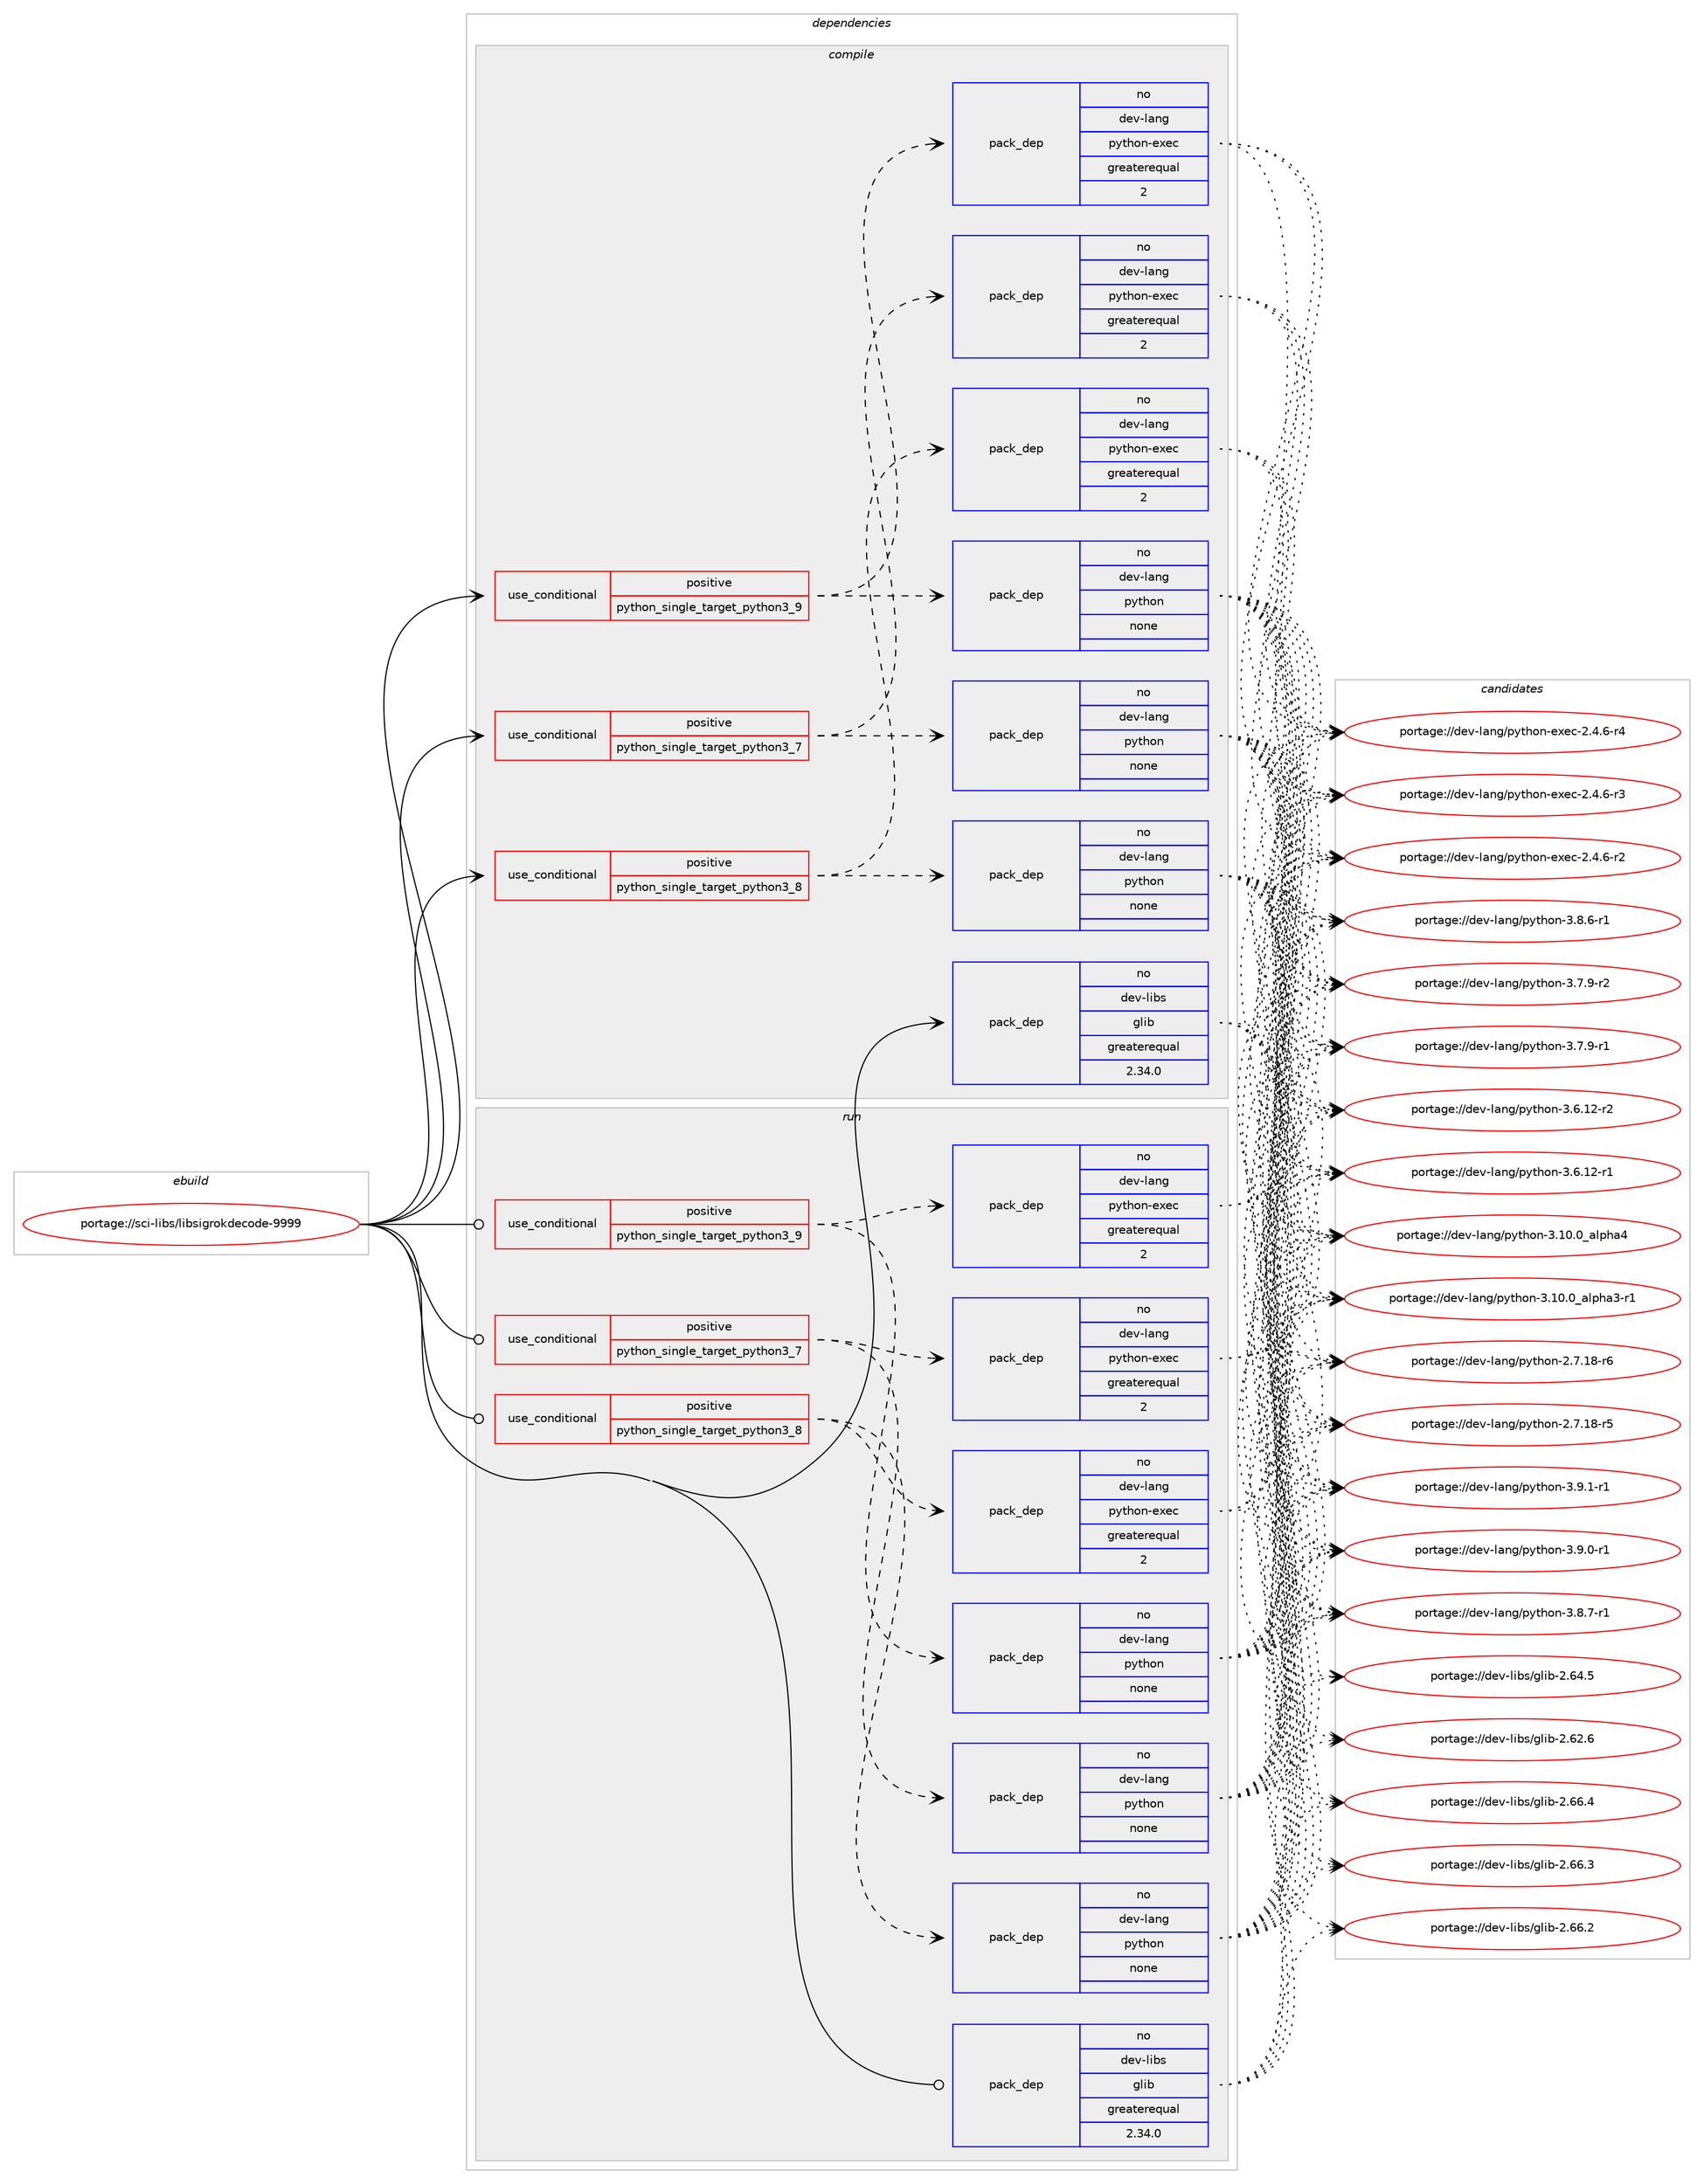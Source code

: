 digraph prolog {

# *************
# Graph options
# *************

newrank=true;
concentrate=true;
compound=true;
graph [rankdir=LR,fontname=Helvetica,fontsize=10,ranksep=1.5];#, ranksep=2.5, nodesep=0.2];
edge  [arrowhead=vee];
node  [fontname=Helvetica,fontsize=10];

# **********
# The ebuild
# **********

subgraph cluster_leftcol {
color=gray;
rank=same;
label=<<i>ebuild</i>>;
id [label="portage://sci-libs/libsigrokdecode-9999", color=red, width=4, href="../sci-libs/libsigrokdecode-9999.svg"];
}

# ****************
# The dependencies
# ****************

subgraph cluster_midcol {
color=gray;
label=<<i>dependencies</i>>;
subgraph cluster_compile {
fillcolor="#eeeeee";
style=filled;
label=<<i>compile</i>>;
subgraph cond5260 {
dependency17141 [label=<<TABLE BORDER="0" CELLBORDER="1" CELLSPACING="0" CELLPADDING="4"><TR><TD ROWSPAN="3" CELLPADDING="10">use_conditional</TD></TR><TR><TD>positive</TD></TR><TR><TD>python_single_target_python3_7</TD></TR></TABLE>>, shape=none, color=red];
subgraph pack11745 {
dependency17142 [label=<<TABLE BORDER="0" CELLBORDER="1" CELLSPACING="0" CELLPADDING="4" WIDTH="220"><TR><TD ROWSPAN="6" CELLPADDING="30">pack_dep</TD></TR><TR><TD WIDTH="110">no</TD></TR><TR><TD>dev-lang</TD></TR><TR><TD>python</TD></TR><TR><TD>none</TD></TR><TR><TD></TD></TR></TABLE>>, shape=none, color=blue];
}
dependency17141:e -> dependency17142:w [weight=20,style="dashed",arrowhead="vee"];
subgraph pack11746 {
dependency17143 [label=<<TABLE BORDER="0" CELLBORDER="1" CELLSPACING="0" CELLPADDING="4" WIDTH="220"><TR><TD ROWSPAN="6" CELLPADDING="30">pack_dep</TD></TR><TR><TD WIDTH="110">no</TD></TR><TR><TD>dev-lang</TD></TR><TR><TD>python-exec</TD></TR><TR><TD>greaterequal</TD></TR><TR><TD>2</TD></TR></TABLE>>, shape=none, color=blue];
}
dependency17141:e -> dependency17143:w [weight=20,style="dashed",arrowhead="vee"];
}
id:e -> dependency17141:w [weight=20,style="solid",arrowhead="vee"];
subgraph cond5261 {
dependency17144 [label=<<TABLE BORDER="0" CELLBORDER="1" CELLSPACING="0" CELLPADDING="4"><TR><TD ROWSPAN="3" CELLPADDING="10">use_conditional</TD></TR><TR><TD>positive</TD></TR><TR><TD>python_single_target_python3_8</TD></TR></TABLE>>, shape=none, color=red];
subgraph pack11747 {
dependency17145 [label=<<TABLE BORDER="0" CELLBORDER="1" CELLSPACING="0" CELLPADDING="4" WIDTH="220"><TR><TD ROWSPAN="6" CELLPADDING="30">pack_dep</TD></TR><TR><TD WIDTH="110">no</TD></TR><TR><TD>dev-lang</TD></TR><TR><TD>python</TD></TR><TR><TD>none</TD></TR><TR><TD></TD></TR></TABLE>>, shape=none, color=blue];
}
dependency17144:e -> dependency17145:w [weight=20,style="dashed",arrowhead="vee"];
subgraph pack11748 {
dependency17146 [label=<<TABLE BORDER="0" CELLBORDER="1" CELLSPACING="0" CELLPADDING="4" WIDTH="220"><TR><TD ROWSPAN="6" CELLPADDING="30">pack_dep</TD></TR><TR><TD WIDTH="110">no</TD></TR><TR><TD>dev-lang</TD></TR><TR><TD>python-exec</TD></TR><TR><TD>greaterequal</TD></TR><TR><TD>2</TD></TR></TABLE>>, shape=none, color=blue];
}
dependency17144:e -> dependency17146:w [weight=20,style="dashed",arrowhead="vee"];
}
id:e -> dependency17144:w [weight=20,style="solid",arrowhead="vee"];
subgraph cond5262 {
dependency17147 [label=<<TABLE BORDER="0" CELLBORDER="1" CELLSPACING="0" CELLPADDING="4"><TR><TD ROWSPAN="3" CELLPADDING="10">use_conditional</TD></TR><TR><TD>positive</TD></TR><TR><TD>python_single_target_python3_9</TD></TR></TABLE>>, shape=none, color=red];
subgraph pack11749 {
dependency17148 [label=<<TABLE BORDER="0" CELLBORDER="1" CELLSPACING="0" CELLPADDING="4" WIDTH="220"><TR><TD ROWSPAN="6" CELLPADDING="30">pack_dep</TD></TR><TR><TD WIDTH="110">no</TD></TR><TR><TD>dev-lang</TD></TR><TR><TD>python</TD></TR><TR><TD>none</TD></TR><TR><TD></TD></TR></TABLE>>, shape=none, color=blue];
}
dependency17147:e -> dependency17148:w [weight=20,style="dashed",arrowhead="vee"];
subgraph pack11750 {
dependency17149 [label=<<TABLE BORDER="0" CELLBORDER="1" CELLSPACING="0" CELLPADDING="4" WIDTH="220"><TR><TD ROWSPAN="6" CELLPADDING="30">pack_dep</TD></TR><TR><TD WIDTH="110">no</TD></TR><TR><TD>dev-lang</TD></TR><TR><TD>python-exec</TD></TR><TR><TD>greaterequal</TD></TR><TR><TD>2</TD></TR></TABLE>>, shape=none, color=blue];
}
dependency17147:e -> dependency17149:w [weight=20,style="dashed",arrowhead="vee"];
}
id:e -> dependency17147:w [weight=20,style="solid",arrowhead="vee"];
subgraph pack11751 {
dependency17150 [label=<<TABLE BORDER="0" CELLBORDER="1" CELLSPACING="0" CELLPADDING="4" WIDTH="220"><TR><TD ROWSPAN="6" CELLPADDING="30">pack_dep</TD></TR><TR><TD WIDTH="110">no</TD></TR><TR><TD>dev-libs</TD></TR><TR><TD>glib</TD></TR><TR><TD>greaterequal</TD></TR><TR><TD>2.34.0</TD></TR></TABLE>>, shape=none, color=blue];
}
id:e -> dependency17150:w [weight=20,style="solid",arrowhead="vee"];
}
subgraph cluster_compileandrun {
fillcolor="#eeeeee";
style=filled;
label=<<i>compile and run</i>>;
}
subgraph cluster_run {
fillcolor="#eeeeee";
style=filled;
label=<<i>run</i>>;
subgraph cond5263 {
dependency17151 [label=<<TABLE BORDER="0" CELLBORDER="1" CELLSPACING="0" CELLPADDING="4"><TR><TD ROWSPAN="3" CELLPADDING="10">use_conditional</TD></TR><TR><TD>positive</TD></TR><TR><TD>python_single_target_python3_7</TD></TR></TABLE>>, shape=none, color=red];
subgraph pack11752 {
dependency17152 [label=<<TABLE BORDER="0" CELLBORDER="1" CELLSPACING="0" CELLPADDING="4" WIDTH="220"><TR><TD ROWSPAN="6" CELLPADDING="30">pack_dep</TD></TR><TR><TD WIDTH="110">no</TD></TR><TR><TD>dev-lang</TD></TR><TR><TD>python</TD></TR><TR><TD>none</TD></TR><TR><TD></TD></TR></TABLE>>, shape=none, color=blue];
}
dependency17151:e -> dependency17152:w [weight=20,style="dashed",arrowhead="vee"];
subgraph pack11753 {
dependency17153 [label=<<TABLE BORDER="0" CELLBORDER="1" CELLSPACING="0" CELLPADDING="4" WIDTH="220"><TR><TD ROWSPAN="6" CELLPADDING="30">pack_dep</TD></TR><TR><TD WIDTH="110">no</TD></TR><TR><TD>dev-lang</TD></TR><TR><TD>python-exec</TD></TR><TR><TD>greaterequal</TD></TR><TR><TD>2</TD></TR></TABLE>>, shape=none, color=blue];
}
dependency17151:e -> dependency17153:w [weight=20,style="dashed",arrowhead="vee"];
}
id:e -> dependency17151:w [weight=20,style="solid",arrowhead="odot"];
subgraph cond5264 {
dependency17154 [label=<<TABLE BORDER="0" CELLBORDER="1" CELLSPACING="0" CELLPADDING="4"><TR><TD ROWSPAN="3" CELLPADDING="10">use_conditional</TD></TR><TR><TD>positive</TD></TR><TR><TD>python_single_target_python3_8</TD></TR></TABLE>>, shape=none, color=red];
subgraph pack11754 {
dependency17155 [label=<<TABLE BORDER="0" CELLBORDER="1" CELLSPACING="0" CELLPADDING="4" WIDTH="220"><TR><TD ROWSPAN="6" CELLPADDING="30">pack_dep</TD></TR><TR><TD WIDTH="110">no</TD></TR><TR><TD>dev-lang</TD></TR><TR><TD>python</TD></TR><TR><TD>none</TD></TR><TR><TD></TD></TR></TABLE>>, shape=none, color=blue];
}
dependency17154:e -> dependency17155:w [weight=20,style="dashed",arrowhead="vee"];
subgraph pack11755 {
dependency17156 [label=<<TABLE BORDER="0" CELLBORDER="1" CELLSPACING="0" CELLPADDING="4" WIDTH="220"><TR><TD ROWSPAN="6" CELLPADDING="30">pack_dep</TD></TR><TR><TD WIDTH="110">no</TD></TR><TR><TD>dev-lang</TD></TR><TR><TD>python-exec</TD></TR><TR><TD>greaterequal</TD></TR><TR><TD>2</TD></TR></TABLE>>, shape=none, color=blue];
}
dependency17154:e -> dependency17156:w [weight=20,style="dashed",arrowhead="vee"];
}
id:e -> dependency17154:w [weight=20,style="solid",arrowhead="odot"];
subgraph cond5265 {
dependency17157 [label=<<TABLE BORDER="0" CELLBORDER="1" CELLSPACING="0" CELLPADDING="4"><TR><TD ROWSPAN="3" CELLPADDING="10">use_conditional</TD></TR><TR><TD>positive</TD></TR><TR><TD>python_single_target_python3_9</TD></TR></TABLE>>, shape=none, color=red];
subgraph pack11756 {
dependency17158 [label=<<TABLE BORDER="0" CELLBORDER="1" CELLSPACING="0" CELLPADDING="4" WIDTH="220"><TR><TD ROWSPAN="6" CELLPADDING="30">pack_dep</TD></TR><TR><TD WIDTH="110">no</TD></TR><TR><TD>dev-lang</TD></TR><TR><TD>python</TD></TR><TR><TD>none</TD></TR><TR><TD></TD></TR></TABLE>>, shape=none, color=blue];
}
dependency17157:e -> dependency17158:w [weight=20,style="dashed",arrowhead="vee"];
subgraph pack11757 {
dependency17159 [label=<<TABLE BORDER="0" CELLBORDER="1" CELLSPACING="0" CELLPADDING="4" WIDTH="220"><TR><TD ROWSPAN="6" CELLPADDING="30">pack_dep</TD></TR><TR><TD WIDTH="110">no</TD></TR><TR><TD>dev-lang</TD></TR><TR><TD>python-exec</TD></TR><TR><TD>greaterequal</TD></TR><TR><TD>2</TD></TR></TABLE>>, shape=none, color=blue];
}
dependency17157:e -> dependency17159:w [weight=20,style="dashed",arrowhead="vee"];
}
id:e -> dependency17157:w [weight=20,style="solid",arrowhead="odot"];
subgraph pack11758 {
dependency17160 [label=<<TABLE BORDER="0" CELLBORDER="1" CELLSPACING="0" CELLPADDING="4" WIDTH="220"><TR><TD ROWSPAN="6" CELLPADDING="30">pack_dep</TD></TR><TR><TD WIDTH="110">no</TD></TR><TR><TD>dev-libs</TD></TR><TR><TD>glib</TD></TR><TR><TD>greaterequal</TD></TR><TR><TD>2.34.0</TD></TR></TABLE>>, shape=none, color=blue];
}
id:e -> dependency17160:w [weight=20,style="solid",arrowhead="odot"];
}
}

# **************
# The candidates
# **************

subgraph cluster_choices {
rank=same;
color=gray;
label=<<i>candidates</i>>;

subgraph choice11745 {
color=black;
nodesep=1;
choice1001011184510897110103471121211161041111104551465746494511449 [label="portage://dev-lang/python-3.9.1-r1", color=red, width=4,href="../dev-lang/python-3.9.1-r1.svg"];
choice1001011184510897110103471121211161041111104551465746484511449 [label="portage://dev-lang/python-3.9.0-r1", color=red, width=4,href="../dev-lang/python-3.9.0-r1.svg"];
choice1001011184510897110103471121211161041111104551465646554511449 [label="portage://dev-lang/python-3.8.7-r1", color=red, width=4,href="../dev-lang/python-3.8.7-r1.svg"];
choice1001011184510897110103471121211161041111104551465646544511449 [label="portage://dev-lang/python-3.8.6-r1", color=red, width=4,href="../dev-lang/python-3.8.6-r1.svg"];
choice1001011184510897110103471121211161041111104551465546574511450 [label="portage://dev-lang/python-3.7.9-r2", color=red, width=4,href="../dev-lang/python-3.7.9-r2.svg"];
choice1001011184510897110103471121211161041111104551465546574511449 [label="portage://dev-lang/python-3.7.9-r1", color=red, width=4,href="../dev-lang/python-3.7.9-r1.svg"];
choice100101118451089711010347112121116104111110455146544649504511450 [label="portage://dev-lang/python-3.6.12-r2", color=red, width=4,href="../dev-lang/python-3.6.12-r2.svg"];
choice100101118451089711010347112121116104111110455146544649504511449 [label="portage://dev-lang/python-3.6.12-r1", color=red, width=4,href="../dev-lang/python-3.6.12-r1.svg"];
choice1001011184510897110103471121211161041111104551464948464895971081121049752 [label="portage://dev-lang/python-3.10.0_alpha4", color=red, width=4,href="../dev-lang/python-3.10.0_alpha4.svg"];
choice10010111845108971101034711212111610411111045514649484648959710811210497514511449 [label="portage://dev-lang/python-3.10.0_alpha3-r1", color=red, width=4,href="../dev-lang/python-3.10.0_alpha3-r1.svg"];
choice100101118451089711010347112121116104111110455046554649564511454 [label="portage://dev-lang/python-2.7.18-r6", color=red, width=4,href="../dev-lang/python-2.7.18-r6.svg"];
choice100101118451089711010347112121116104111110455046554649564511453 [label="portage://dev-lang/python-2.7.18-r5", color=red, width=4,href="../dev-lang/python-2.7.18-r5.svg"];
dependency17142:e -> choice1001011184510897110103471121211161041111104551465746494511449:w [style=dotted,weight="100"];
dependency17142:e -> choice1001011184510897110103471121211161041111104551465746484511449:w [style=dotted,weight="100"];
dependency17142:e -> choice1001011184510897110103471121211161041111104551465646554511449:w [style=dotted,weight="100"];
dependency17142:e -> choice1001011184510897110103471121211161041111104551465646544511449:w [style=dotted,weight="100"];
dependency17142:e -> choice1001011184510897110103471121211161041111104551465546574511450:w [style=dotted,weight="100"];
dependency17142:e -> choice1001011184510897110103471121211161041111104551465546574511449:w [style=dotted,weight="100"];
dependency17142:e -> choice100101118451089711010347112121116104111110455146544649504511450:w [style=dotted,weight="100"];
dependency17142:e -> choice100101118451089711010347112121116104111110455146544649504511449:w [style=dotted,weight="100"];
dependency17142:e -> choice1001011184510897110103471121211161041111104551464948464895971081121049752:w [style=dotted,weight="100"];
dependency17142:e -> choice10010111845108971101034711212111610411111045514649484648959710811210497514511449:w [style=dotted,weight="100"];
dependency17142:e -> choice100101118451089711010347112121116104111110455046554649564511454:w [style=dotted,weight="100"];
dependency17142:e -> choice100101118451089711010347112121116104111110455046554649564511453:w [style=dotted,weight="100"];
}
subgraph choice11746 {
color=black;
nodesep=1;
choice10010111845108971101034711212111610411111045101120101994550465246544511452 [label="portage://dev-lang/python-exec-2.4.6-r4", color=red, width=4,href="../dev-lang/python-exec-2.4.6-r4.svg"];
choice10010111845108971101034711212111610411111045101120101994550465246544511451 [label="portage://dev-lang/python-exec-2.4.6-r3", color=red, width=4,href="../dev-lang/python-exec-2.4.6-r3.svg"];
choice10010111845108971101034711212111610411111045101120101994550465246544511450 [label="portage://dev-lang/python-exec-2.4.6-r2", color=red, width=4,href="../dev-lang/python-exec-2.4.6-r2.svg"];
dependency17143:e -> choice10010111845108971101034711212111610411111045101120101994550465246544511452:w [style=dotted,weight="100"];
dependency17143:e -> choice10010111845108971101034711212111610411111045101120101994550465246544511451:w [style=dotted,weight="100"];
dependency17143:e -> choice10010111845108971101034711212111610411111045101120101994550465246544511450:w [style=dotted,weight="100"];
}
subgraph choice11747 {
color=black;
nodesep=1;
choice1001011184510897110103471121211161041111104551465746494511449 [label="portage://dev-lang/python-3.9.1-r1", color=red, width=4,href="../dev-lang/python-3.9.1-r1.svg"];
choice1001011184510897110103471121211161041111104551465746484511449 [label="portage://dev-lang/python-3.9.0-r1", color=red, width=4,href="../dev-lang/python-3.9.0-r1.svg"];
choice1001011184510897110103471121211161041111104551465646554511449 [label="portage://dev-lang/python-3.8.7-r1", color=red, width=4,href="../dev-lang/python-3.8.7-r1.svg"];
choice1001011184510897110103471121211161041111104551465646544511449 [label="portage://dev-lang/python-3.8.6-r1", color=red, width=4,href="../dev-lang/python-3.8.6-r1.svg"];
choice1001011184510897110103471121211161041111104551465546574511450 [label="portage://dev-lang/python-3.7.9-r2", color=red, width=4,href="../dev-lang/python-3.7.9-r2.svg"];
choice1001011184510897110103471121211161041111104551465546574511449 [label="portage://dev-lang/python-3.7.9-r1", color=red, width=4,href="../dev-lang/python-3.7.9-r1.svg"];
choice100101118451089711010347112121116104111110455146544649504511450 [label="portage://dev-lang/python-3.6.12-r2", color=red, width=4,href="../dev-lang/python-3.6.12-r2.svg"];
choice100101118451089711010347112121116104111110455146544649504511449 [label="portage://dev-lang/python-3.6.12-r1", color=red, width=4,href="../dev-lang/python-3.6.12-r1.svg"];
choice1001011184510897110103471121211161041111104551464948464895971081121049752 [label="portage://dev-lang/python-3.10.0_alpha4", color=red, width=4,href="../dev-lang/python-3.10.0_alpha4.svg"];
choice10010111845108971101034711212111610411111045514649484648959710811210497514511449 [label="portage://dev-lang/python-3.10.0_alpha3-r1", color=red, width=4,href="../dev-lang/python-3.10.0_alpha3-r1.svg"];
choice100101118451089711010347112121116104111110455046554649564511454 [label="portage://dev-lang/python-2.7.18-r6", color=red, width=4,href="../dev-lang/python-2.7.18-r6.svg"];
choice100101118451089711010347112121116104111110455046554649564511453 [label="portage://dev-lang/python-2.7.18-r5", color=red, width=4,href="../dev-lang/python-2.7.18-r5.svg"];
dependency17145:e -> choice1001011184510897110103471121211161041111104551465746494511449:w [style=dotted,weight="100"];
dependency17145:e -> choice1001011184510897110103471121211161041111104551465746484511449:w [style=dotted,weight="100"];
dependency17145:e -> choice1001011184510897110103471121211161041111104551465646554511449:w [style=dotted,weight="100"];
dependency17145:e -> choice1001011184510897110103471121211161041111104551465646544511449:w [style=dotted,weight="100"];
dependency17145:e -> choice1001011184510897110103471121211161041111104551465546574511450:w [style=dotted,weight="100"];
dependency17145:e -> choice1001011184510897110103471121211161041111104551465546574511449:w [style=dotted,weight="100"];
dependency17145:e -> choice100101118451089711010347112121116104111110455146544649504511450:w [style=dotted,weight="100"];
dependency17145:e -> choice100101118451089711010347112121116104111110455146544649504511449:w [style=dotted,weight="100"];
dependency17145:e -> choice1001011184510897110103471121211161041111104551464948464895971081121049752:w [style=dotted,weight="100"];
dependency17145:e -> choice10010111845108971101034711212111610411111045514649484648959710811210497514511449:w [style=dotted,weight="100"];
dependency17145:e -> choice100101118451089711010347112121116104111110455046554649564511454:w [style=dotted,weight="100"];
dependency17145:e -> choice100101118451089711010347112121116104111110455046554649564511453:w [style=dotted,weight="100"];
}
subgraph choice11748 {
color=black;
nodesep=1;
choice10010111845108971101034711212111610411111045101120101994550465246544511452 [label="portage://dev-lang/python-exec-2.4.6-r4", color=red, width=4,href="../dev-lang/python-exec-2.4.6-r4.svg"];
choice10010111845108971101034711212111610411111045101120101994550465246544511451 [label="portage://dev-lang/python-exec-2.4.6-r3", color=red, width=4,href="../dev-lang/python-exec-2.4.6-r3.svg"];
choice10010111845108971101034711212111610411111045101120101994550465246544511450 [label="portage://dev-lang/python-exec-2.4.6-r2", color=red, width=4,href="../dev-lang/python-exec-2.4.6-r2.svg"];
dependency17146:e -> choice10010111845108971101034711212111610411111045101120101994550465246544511452:w [style=dotted,weight="100"];
dependency17146:e -> choice10010111845108971101034711212111610411111045101120101994550465246544511451:w [style=dotted,weight="100"];
dependency17146:e -> choice10010111845108971101034711212111610411111045101120101994550465246544511450:w [style=dotted,weight="100"];
}
subgraph choice11749 {
color=black;
nodesep=1;
choice1001011184510897110103471121211161041111104551465746494511449 [label="portage://dev-lang/python-3.9.1-r1", color=red, width=4,href="../dev-lang/python-3.9.1-r1.svg"];
choice1001011184510897110103471121211161041111104551465746484511449 [label="portage://dev-lang/python-3.9.0-r1", color=red, width=4,href="../dev-lang/python-3.9.0-r1.svg"];
choice1001011184510897110103471121211161041111104551465646554511449 [label="portage://dev-lang/python-3.8.7-r1", color=red, width=4,href="../dev-lang/python-3.8.7-r1.svg"];
choice1001011184510897110103471121211161041111104551465646544511449 [label="portage://dev-lang/python-3.8.6-r1", color=red, width=4,href="../dev-lang/python-3.8.6-r1.svg"];
choice1001011184510897110103471121211161041111104551465546574511450 [label="portage://dev-lang/python-3.7.9-r2", color=red, width=4,href="../dev-lang/python-3.7.9-r2.svg"];
choice1001011184510897110103471121211161041111104551465546574511449 [label="portage://dev-lang/python-3.7.9-r1", color=red, width=4,href="../dev-lang/python-3.7.9-r1.svg"];
choice100101118451089711010347112121116104111110455146544649504511450 [label="portage://dev-lang/python-3.6.12-r2", color=red, width=4,href="../dev-lang/python-3.6.12-r2.svg"];
choice100101118451089711010347112121116104111110455146544649504511449 [label="portage://dev-lang/python-3.6.12-r1", color=red, width=4,href="../dev-lang/python-3.6.12-r1.svg"];
choice1001011184510897110103471121211161041111104551464948464895971081121049752 [label="portage://dev-lang/python-3.10.0_alpha4", color=red, width=4,href="../dev-lang/python-3.10.0_alpha4.svg"];
choice10010111845108971101034711212111610411111045514649484648959710811210497514511449 [label="portage://dev-lang/python-3.10.0_alpha3-r1", color=red, width=4,href="../dev-lang/python-3.10.0_alpha3-r1.svg"];
choice100101118451089711010347112121116104111110455046554649564511454 [label="portage://dev-lang/python-2.7.18-r6", color=red, width=4,href="../dev-lang/python-2.7.18-r6.svg"];
choice100101118451089711010347112121116104111110455046554649564511453 [label="portage://dev-lang/python-2.7.18-r5", color=red, width=4,href="../dev-lang/python-2.7.18-r5.svg"];
dependency17148:e -> choice1001011184510897110103471121211161041111104551465746494511449:w [style=dotted,weight="100"];
dependency17148:e -> choice1001011184510897110103471121211161041111104551465746484511449:w [style=dotted,weight="100"];
dependency17148:e -> choice1001011184510897110103471121211161041111104551465646554511449:w [style=dotted,weight="100"];
dependency17148:e -> choice1001011184510897110103471121211161041111104551465646544511449:w [style=dotted,weight="100"];
dependency17148:e -> choice1001011184510897110103471121211161041111104551465546574511450:w [style=dotted,weight="100"];
dependency17148:e -> choice1001011184510897110103471121211161041111104551465546574511449:w [style=dotted,weight="100"];
dependency17148:e -> choice100101118451089711010347112121116104111110455146544649504511450:w [style=dotted,weight="100"];
dependency17148:e -> choice100101118451089711010347112121116104111110455146544649504511449:w [style=dotted,weight="100"];
dependency17148:e -> choice1001011184510897110103471121211161041111104551464948464895971081121049752:w [style=dotted,weight="100"];
dependency17148:e -> choice10010111845108971101034711212111610411111045514649484648959710811210497514511449:w [style=dotted,weight="100"];
dependency17148:e -> choice100101118451089711010347112121116104111110455046554649564511454:w [style=dotted,weight="100"];
dependency17148:e -> choice100101118451089711010347112121116104111110455046554649564511453:w [style=dotted,weight="100"];
}
subgraph choice11750 {
color=black;
nodesep=1;
choice10010111845108971101034711212111610411111045101120101994550465246544511452 [label="portage://dev-lang/python-exec-2.4.6-r4", color=red, width=4,href="../dev-lang/python-exec-2.4.6-r4.svg"];
choice10010111845108971101034711212111610411111045101120101994550465246544511451 [label="portage://dev-lang/python-exec-2.4.6-r3", color=red, width=4,href="../dev-lang/python-exec-2.4.6-r3.svg"];
choice10010111845108971101034711212111610411111045101120101994550465246544511450 [label="portage://dev-lang/python-exec-2.4.6-r2", color=red, width=4,href="../dev-lang/python-exec-2.4.6-r2.svg"];
dependency17149:e -> choice10010111845108971101034711212111610411111045101120101994550465246544511452:w [style=dotted,weight="100"];
dependency17149:e -> choice10010111845108971101034711212111610411111045101120101994550465246544511451:w [style=dotted,weight="100"];
dependency17149:e -> choice10010111845108971101034711212111610411111045101120101994550465246544511450:w [style=dotted,weight="100"];
}
subgraph choice11751 {
color=black;
nodesep=1;
choice1001011184510810598115471031081059845504654544652 [label="portage://dev-libs/glib-2.66.4", color=red, width=4,href="../dev-libs/glib-2.66.4.svg"];
choice1001011184510810598115471031081059845504654544651 [label="portage://dev-libs/glib-2.66.3", color=red, width=4,href="../dev-libs/glib-2.66.3.svg"];
choice1001011184510810598115471031081059845504654544650 [label="portage://dev-libs/glib-2.66.2", color=red, width=4,href="../dev-libs/glib-2.66.2.svg"];
choice1001011184510810598115471031081059845504654524653 [label="portage://dev-libs/glib-2.64.5", color=red, width=4,href="../dev-libs/glib-2.64.5.svg"];
choice1001011184510810598115471031081059845504654504654 [label="portage://dev-libs/glib-2.62.6", color=red, width=4,href="../dev-libs/glib-2.62.6.svg"];
dependency17150:e -> choice1001011184510810598115471031081059845504654544652:w [style=dotted,weight="100"];
dependency17150:e -> choice1001011184510810598115471031081059845504654544651:w [style=dotted,weight="100"];
dependency17150:e -> choice1001011184510810598115471031081059845504654544650:w [style=dotted,weight="100"];
dependency17150:e -> choice1001011184510810598115471031081059845504654524653:w [style=dotted,weight="100"];
dependency17150:e -> choice1001011184510810598115471031081059845504654504654:w [style=dotted,weight="100"];
}
subgraph choice11752 {
color=black;
nodesep=1;
choice1001011184510897110103471121211161041111104551465746494511449 [label="portage://dev-lang/python-3.9.1-r1", color=red, width=4,href="../dev-lang/python-3.9.1-r1.svg"];
choice1001011184510897110103471121211161041111104551465746484511449 [label="portage://dev-lang/python-3.9.0-r1", color=red, width=4,href="../dev-lang/python-3.9.0-r1.svg"];
choice1001011184510897110103471121211161041111104551465646554511449 [label="portage://dev-lang/python-3.8.7-r1", color=red, width=4,href="../dev-lang/python-3.8.7-r1.svg"];
choice1001011184510897110103471121211161041111104551465646544511449 [label="portage://dev-lang/python-3.8.6-r1", color=red, width=4,href="../dev-lang/python-3.8.6-r1.svg"];
choice1001011184510897110103471121211161041111104551465546574511450 [label="portage://dev-lang/python-3.7.9-r2", color=red, width=4,href="../dev-lang/python-3.7.9-r2.svg"];
choice1001011184510897110103471121211161041111104551465546574511449 [label="portage://dev-lang/python-3.7.9-r1", color=red, width=4,href="../dev-lang/python-3.7.9-r1.svg"];
choice100101118451089711010347112121116104111110455146544649504511450 [label="portage://dev-lang/python-3.6.12-r2", color=red, width=4,href="../dev-lang/python-3.6.12-r2.svg"];
choice100101118451089711010347112121116104111110455146544649504511449 [label="portage://dev-lang/python-3.6.12-r1", color=red, width=4,href="../dev-lang/python-3.6.12-r1.svg"];
choice1001011184510897110103471121211161041111104551464948464895971081121049752 [label="portage://dev-lang/python-3.10.0_alpha4", color=red, width=4,href="../dev-lang/python-3.10.0_alpha4.svg"];
choice10010111845108971101034711212111610411111045514649484648959710811210497514511449 [label="portage://dev-lang/python-3.10.0_alpha3-r1", color=red, width=4,href="../dev-lang/python-3.10.0_alpha3-r1.svg"];
choice100101118451089711010347112121116104111110455046554649564511454 [label="portage://dev-lang/python-2.7.18-r6", color=red, width=4,href="../dev-lang/python-2.7.18-r6.svg"];
choice100101118451089711010347112121116104111110455046554649564511453 [label="portage://dev-lang/python-2.7.18-r5", color=red, width=4,href="../dev-lang/python-2.7.18-r5.svg"];
dependency17152:e -> choice1001011184510897110103471121211161041111104551465746494511449:w [style=dotted,weight="100"];
dependency17152:e -> choice1001011184510897110103471121211161041111104551465746484511449:w [style=dotted,weight="100"];
dependency17152:e -> choice1001011184510897110103471121211161041111104551465646554511449:w [style=dotted,weight="100"];
dependency17152:e -> choice1001011184510897110103471121211161041111104551465646544511449:w [style=dotted,weight="100"];
dependency17152:e -> choice1001011184510897110103471121211161041111104551465546574511450:w [style=dotted,weight="100"];
dependency17152:e -> choice1001011184510897110103471121211161041111104551465546574511449:w [style=dotted,weight="100"];
dependency17152:e -> choice100101118451089711010347112121116104111110455146544649504511450:w [style=dotted,weight="100"];
dependency17152:e -> choice100101118451089711010347112121116104111110455146544649504511449:w [style=dotted,weight="100"];
dependency17152:e -> choice1001011184510897110103471121211161041111104551464948464895971081121049752:w [style=dotted,weight="100"];
dependency17152:e -> choice10010111845108971101034711212111610411111045514649484648959710811210497514511449:w [style=dotted,weight="100"];
dependency17152:e -> choice100101118451089711010347112121116104111110455046554649564511454:w [style=dotted,weight="100"];
dependency17152:e -> choice100101118451089711010347112121116104111110455046554649564511453:w [style=dotted,weight="100"];
}
subgraph choice11753 {
color=black;
nodesep=1;
choice10010111845108971101034711212111610411111045101120101994550465246544511452 [label="portage://dev-lang/python-exec-2.4.6-r4", color=red, width=4,href="../dev-lang/python-exec-2.4.6-r4.svg"];
choice10010111845108971101034711212111610411111045101120101994550465246544511451 [label="portage://dev-lang/python-exec-2.4.6-r3", color=red, width=4,href="../dev-lang/python-exec-2.4.6-r3.svg"];
choice10010111845108971101034711212111610411111045101120101994550465246544511450 [label="portage://dev-lang/python-exec-2.4.6-r2", color=red, width=4,href="../dev-lang/python-exec-2.4.6-r2.svg"];
dependency17153:e -> choice10010111845108971101034711212111610411111045101120101994550465246544511452:w [style=dotted,weight="100"];
dependency17153:e -> choice10010111845108971101034711212111610411111045101120101994550465246544511451:w [style=dotted,weight="100"];
dependency17153:e -> choice10010111845108971101034711212111610411111045101120101994550465246544511450:w [style=dotted,weight="100"];
}
subgraph choice11754 {
color=black;
nodesep=1;
choice1001011184510897110103471121211161041111104551465746494511449 [label="portage://dev-lang/python-3.9.1-r1", color=red, width=4,href="../dev-lang/python-3.9.1-r1.svg"];
choice1001011184510897110103471121211161041111104551465746484511449 [label="portage://dev-lang/python-3.9.0-r1", color=red, width=4,href="../dev-lang/python-3.9.0-r1.svg"];
choice1001011184510897110103471121211161041111104551465646554511449 [label="portage://dev-lang/python-3.8.7-r1", color=red, width=4,href="../dev-lang/python-3.8.7-r1.svg"];
choice1001011184510897110103471121211161041111104551465646544511449 [label="portage://dev-lang/python-3.8.6-r1", color=red, width=4,href="../dev-lang/python-3.8.6-r1.svg"];
choice1001011184510897110103471121211161041111104551465546574511450 [label="portage://dev-lang/python-3.7.9-r2", color=red, width=4,href="../dev-lang/python-3.7.9-r2.svg"];
choice1001011184510897110103471121211161041111104551465546574511449 [label="portage://dev-lang/python-3.7.9-r1", color=red, width=4,href="../dev-lang/python-3.7.9-r1.svg"];
choice100101118451089711010347112121116104111110455146544649504511450 [label="portage://dev-lang/python-3.6.12-r2", color=red, width=4,href="../dev-lang/python-3.6.12-r2.svg"];
choice100101118451089711010347112121116104111110455146544649504511449 [label="portage://dev-lang/python-3.6.12-r1", color=red, width=4,href="../dev-lang/python-3.6.12-r1.svg"];
choice1001011184510897110103471121211161041111104551464948464895971081121049752 [label="portage://dev-lang/python-3.10.0_alpha4", color=red, width=4,href="../dev-lang/python-3.10.0_alpha4.svg"];
choice10010111845108971101034711212111610411111045514649484648959710811210497514511449 [label="portage://dev-lang/python-3.10.0_alpha3-r1", color=red, width=4,href="../dev-lang/python-3.10.0_alpha3-r1.svg"];
choice100101118451089711010347112121116104111110455046554649564511454 [label="portage://dev-lang/python-2.7.18-r6", color=red, width=4,href="../dev-lang/python-2.7.18-r6.svg"];
choice100101118451089711010347112121116104111110455046554649564511453 [label="portage://dev-lang/python-2.7.18-r5", color=red, width=4,href="../dev-lang/python-2.7.18-r5.svg"];
dependency17155:e -> choice1001011184510897110103471121211161041111104551465746494511449:w [style=dotted,weight="100"];
dependency17155:e -> choice1001011184510897110103471121211161041111104551465746484511449:w [style=dotted,weight="100"];
dependency17155:e -> choice1001011184510897110103471121211161041111104551465646554511449:w [style=dotted,weight="100"];
dependency17155:e -> choice1001011184510897110103471121211161041111104551465646544511449:w [style=dotted,weight="100"];
dependency17155:e -> choice1001011184510897110103471121211161041111104551465546574511450:w [style=dotted,weight="100"];
dependency17155:e -> choice1001011184510897110103471121211161041111104551465546574511449:w [style=dotted,weight="100"];
dependency17155:e -> choice100101118451089711010347112121116104111110455146544649504511450:w [style=dotted,weight="100"];
dependency17155:e -> choice100101118451089711010347112121116104111110455146544649504511449:w [style=dotted,weight="100"];
dependency17155:e -> choice1001011184510897110103471121211161041111104551464948464895971081121049752:w [style=dotted,weight="100"];
dependency17155:e -> choice10010111845108971101034711212111610411111045514649484648959710811210497514511449:w [style=dotted,weight="100"];
dependency17155:e -> choice100101118451089711010347112121116104111110455046554649564511454:w [style=dotted,weight="100"];
dependency17155:e -> choice100101118451089711010347112121116104111110455046554649564511453:w [style=dotted,weight="100"];
}
subgraph choice11755 {
color=black;
nodesep=1;
choice10010111845108971101034711212111610411111045101120101994550465246544511452 [label="portage://dev-lang/python-exec-2.4.6-r4", color=red, width=4,href="../dev-lang/python-exec-2.4.6-r4.svg"];
choice10010111845108971101034711212111610411111045101120101994550465246544511451 [label="portage://dev-lang/python-exec-2.4.6-r3", color=red, width=4,href="../dev-lang/python-exec-2.4.6-r3.svg"];
choice10010111845108971101034711212111610411111045101120101994550465246544511450 [label="portage://dev-lang/python-exec-2.4.6-r2", color=red, width=4,href="../dev-lang/python-exec-2.4.6-r2.svg"];
dependency17156:e -> choice10010111845108971101034711212111610411111045101120101994550465246544511452:w [style=dotted,weight="100"];
dependency17156:e -> choice10010111845108971101034711212111610411111045101120101994550465246544511451:w [style=dotted,weight="100"];
dependency17156:e -> choice10010111845108971101034711212111610411111045101120101994550465246544511450:w [style=dotted,weight="100"];
}
subgraph choice11756 {
color=black;
nodesep=1;
choice1001011184510897110103471121211161041111104551465746494511449 [label="portage://dev-lang/python-3.9.1-r1", color=red, width=4,href="../dev-lang/python-3.9.1-r1.svg"];
choice1001011184510897110103471121211161041111104551465746484511449 [label="portage://dev-lang/python-3.9.0-r1", color=red, width=4,href="../dev-lang/python-3.9.0-r1.svg"];
choice1001011184510897110103471121211161041111104551465646554511449 [label="portage://dev-lang/python-3.8.7-r1", color=red, width=4,href="../dev-lang/python-3.8.7-r1.svg"];
choice1001011184510897110103471121211161041111104551465646544511449 [label="portage://dev-lang/python-3.8.6-r1", color=red, width=4,href="../dev-lang/python-3.8.6-r1.svg"];
choice1001011184510897110103471121211161041111104551465546574511450 [label="portage://dev-lang/python-3.7.9-r2", color=red, width=4,href="../dev-lang/python-3.7.9-r2.svg"];
choice1001011184510897110103471121211161041111104551465546574511449 [label="portage://dev-lang/python-3.7.9-r1", color=red, width=4,href="../dev-lang/python-3.7.9-r1.svg"];
choice100101118451089711010347112121116104111110455146544649504511450 [label="portage://dev-lang/python-3.6.12-r2", color=red, width=4,href="../dev-lang/python-3.6.12-r2.svg"];
choice100101118451089711010347112121116104111110455146544649504511449 [label="portage://dev-lang/python-3.6.12-r1", color=red, width=4,href="../dev-lang/python-3.6.12-r1.svg"];
choice1001011184510897110103471121211161041111104551464948464895971081121049752 [label="portage://dev-lang/python-3.10.0_alpha4", color=red, width=4,href="../dev-lang/python-3.10.0_alpha4.svg"];
choice10010111845108971101034711212111610411111045514649484648959710811210497514511449 [label="portage://dev-lang/python-3.10.0_alpha3-r1", color=red, width=4,href="../dev-lang/python-3.10.0_alpha3-r1.svg"];
choice100101118451089711010347112121116104111110455046554649564511454 [label="portage://dev-lang/python-2.7.18-r6", color=red, width=4,href="../dev-lang/python-2.7.18-r6.svg"];
choice100101118451089711010347112121116104111110455046554649564511453 [label="portage://dev-lang/python-2.7.18-r5", color=red, width=4,href="../dev-lang/python-2.7.18-r5.svg"];
dependency17158:e -> choice1001011184510897110103471121211161041111104551465746494511449:w [style=dotted,weight="100"];
dependency17158:e -> choice1001011184510897110103471121211161041111104551465746484511449:w [style=dotted,weight="100"];
dependency17158:e -> choice1001011184510897110103471121211161041111104551465646554511449:w [style=dotted,weight="100"];
dependency17158:e -> choice1001011184510897110103471121211161041111104551465646544511449:w [style=dotted,weight="100"];
dependency17158:e -> choice1001011184510897110103471121211161041111104551465546574511450:w [style=dotted,weight="100"];
dependency17158:e -> choice1001011184510897110103471121211161041111104551465546574511449:w [style=dotted,weight="100"];
dependency17158:e -> choice100101118451089711010347112121116104111110455146544649504511450:w [style=dotted,weight="100"];
dependency17158:e -> choice100101118451089711010347112121116104111110455146544649504511449:w [style=dotted,weight="100"];
dependency17158:e -> choice1001011184510897110103471121211161041111104551464948464895971081121049752:w [style=dotted,weight="100"];
dependency17158:e -> choice10010111845108971101034711212111610411111045514649484648959710811210497514511449:w [style=dotted,weight="100"];
dependency17158:e -> choice100101118451089711010347112121116104111110455046554649564511454:w [style=dotted,weight="100"];
dependency17158:e -> choice100101118451089711010347112121116104111110455046554649564511453:w [style=dotted,weight="100"];
}
subgraph choice11757 {
color=black;
nodesep=1;
choice10010111845108971101034711212111610411111045101120101994550465246544511452 [label="portage://dev-lang/python-exec-2.4.6-r4", color=red, width=4,href="../dev-lang/python-exec-2.4.6-r4.svg"];
choice10010111845108971101034711212111610411111045101120101994550465246544511451 [label="portage://dev-lang/python-exec-2.4.6-r3", color=red, width=4,href="../dev-lang/python-exec-2.4.6-r3.svg"];
choice10010111845108971101034711212111610411111045101120101994550465246544511450 [label="portage://dev-lang/python-exec-2.4.6-r2", color=red, width=4,href="../dev-lang/python-exec-2.4.6-r2.svg"];
dependency17159:e -> choice10010111845108971101034711212111610411111045101120101994550465246544511452:w [style=dotted,weight="100"];
dependency17159:e -> choice10010111845108971101034711212111610411111045101120101994550465246544511451:w [style=dotted,weight="100"];
dependency17159:e -> choice10010111845108971101034711212111610411111045101120101994550465246544511450:w [style=dotted,weight="100"];
}
subgraph choice11758 {
color=black;
nodesep=1;
choice1001011184510810598115471031081059845504654544652 [label="portage://dev-libs/glib-2.66.4", color=red, width=4,href="../dev-libs/glib-2.66.4.svg"];
choice1001011184510810598115471031081059845504654544651 [label="portage://dev-libs/glib-2.66.3", color=red, width=4,href="../dev-libs/glib-2.66.3.svg"];
choice1001011184510810598115471031081059845504654544650 [label="portage://dev-libs/glib-2.66.2", color=red, width=4,href="../dev-libs/glib-2.66.2.svg"];
choice1001011184510810598115471031081059845504654524653 [label="portage://dev-libs/glib-2.64.5", color=red, width=4,href="../dev-libs/glib-2.64.5.svg"];
choice1001011184510810598115471031081059845504654504654 [label="portage://dev-libs/glib-2.62.6", color=red, width=4,href="../dev-libs/glib-2.62.6.svg"];
dependency17160:e -> choice1001011184510810598115471031081059845504654544652:w [style=dotted,weight="100"];
dependency17160:e -> choice1001011184510810598115471031081059845504654544651:w [style=dotted,weight="100"];
dependency17160:e -> choice1001011184510810598115471031081059845504654544650:w [style=dotted,weight="100"];
dependency17160:e -> choice1001011184510810598115471031081059845504654524653:w [style=dotted,weight="100"];
dependency17160:e -> choice1001011184510810598115471031081059845504654504654:w [style=dotted,weight="100"];
}
}

}
